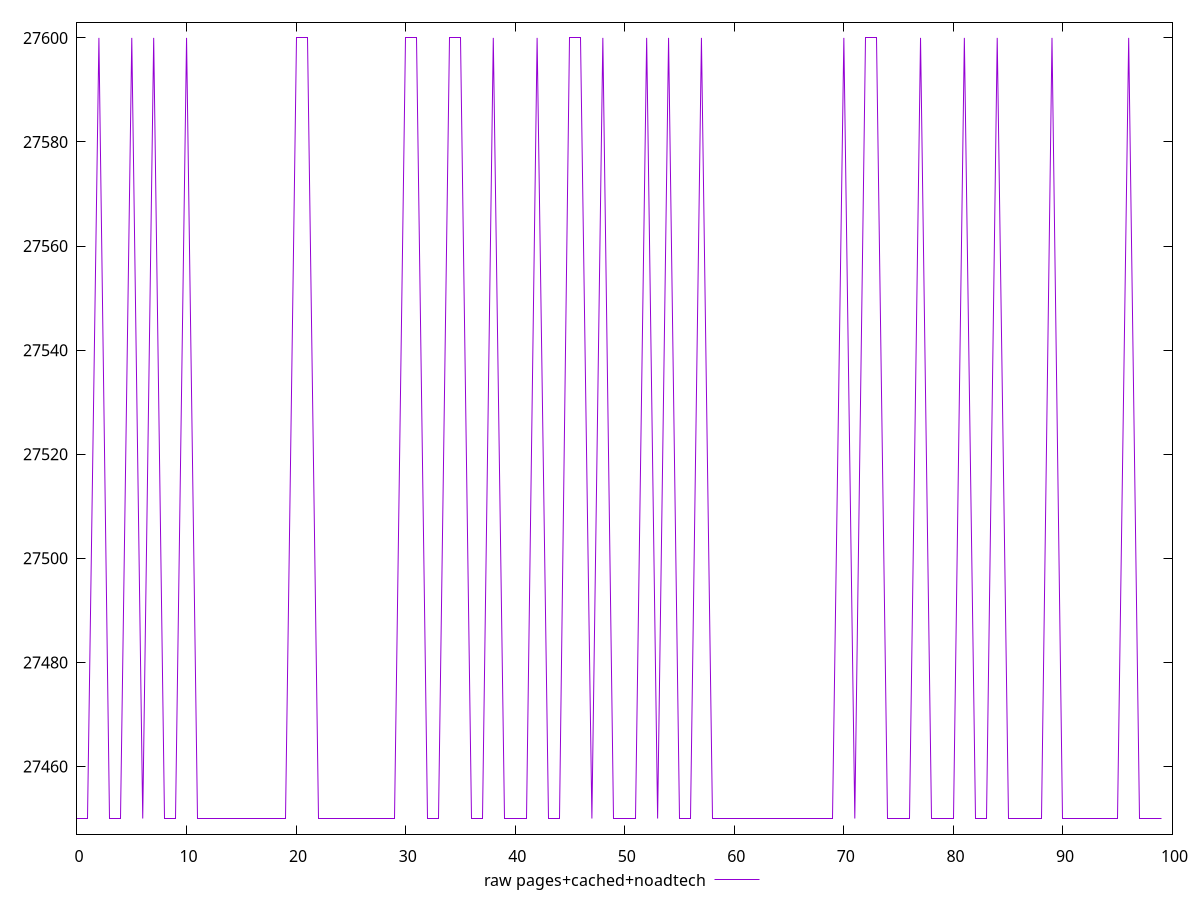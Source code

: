 $_rawPagesCachedNoadtech <<EOF
27450
27450
27600
27450
27450
27600
27450
27600
27450
27450
27600
27450
27450
27450
27450
27450
27450
27450
27450
27450
27600
27600
27450
27450
27450
27450
27450
27450
27450
27450
27600
27600
27450
27450
27600
27600
27450
27450
27600
27450
27450
27450
27600
27450
27450
27600
27600
27450
27600
27450
27450
27450
27600
27450
27600
27450
27450
27600
27450
27450
27450
27450
27450
27450
27450
27450
27450
27450
27450
27450
27600
27450
27600
27600
27450
27450
27450
27600
27450
27450
27450
27600
27450
27450
27600
27450
27450
27450
27450
27600
27450
27450
27450
27450
27450
27450
27600
27450
27450
27450
EOF
set key outside below
set terminal pngcairo
set output "report_00005_2020-11-02T22-26-11.212Z/uses-webp-images/pages+cached+noadtech//raw.png"
set yrange [27447:27603]
plot $_rawPagesCachedNoadtech title "raw pages+cached+noadtech" with line ,